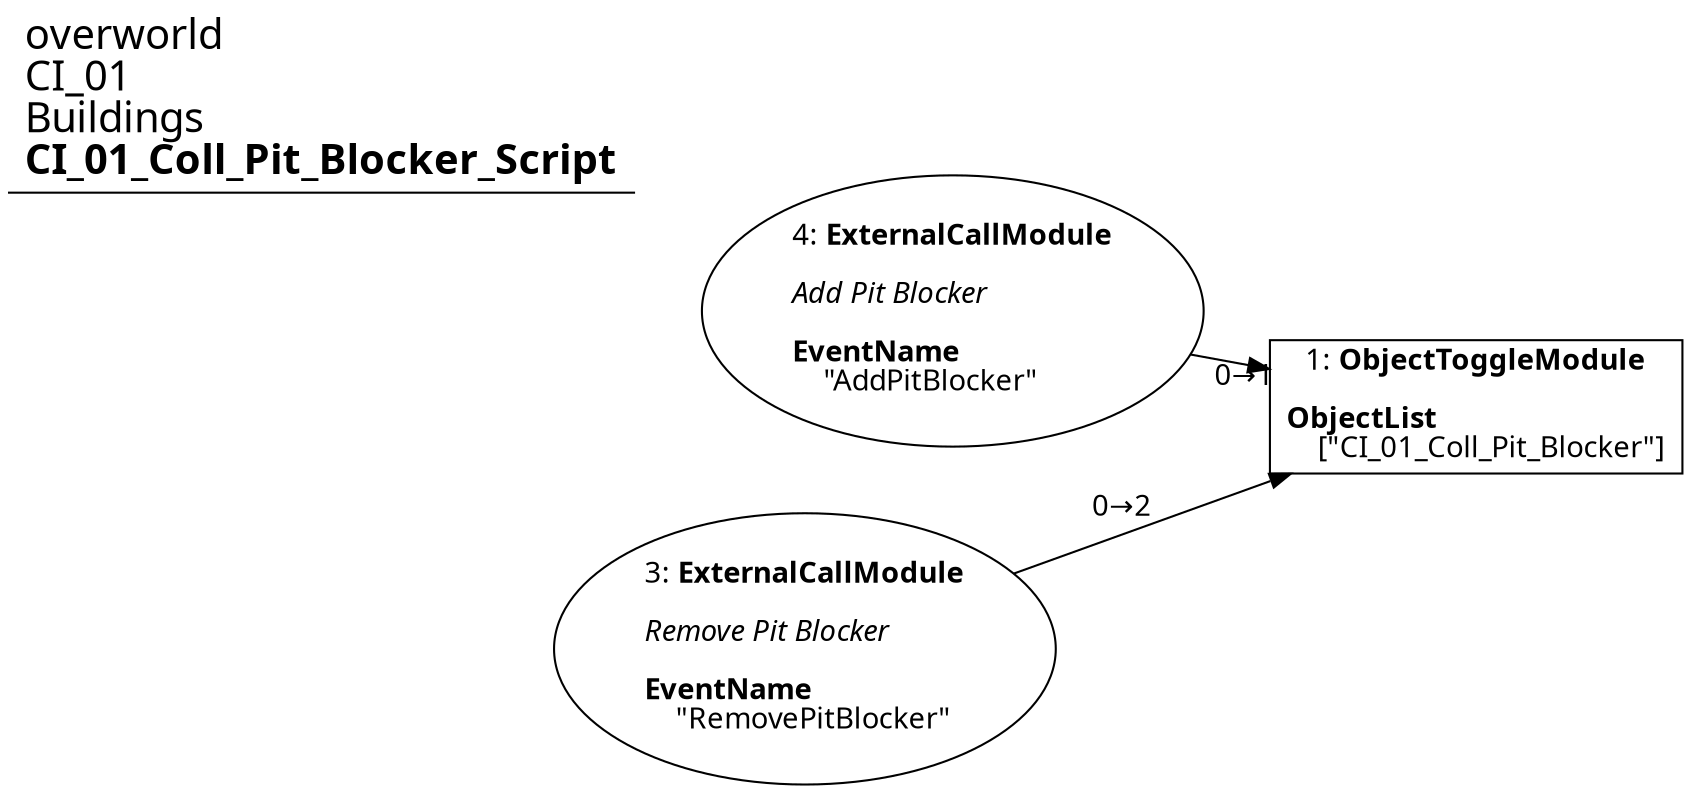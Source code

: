 digraph {
    layout = fdp;
    overlap = prism;
    sep = "+16";
    splines = spline;

    node [ shape = box ];

    graph [ fontname = "Segoe UI" ];
    node [ fontname = "Segoe UI" ];
    edge [ fontname = "Segoe UI" ];

    1 [ label = <1: <b>ObjectToggleModule</b><br/><br/><b>ObjectList</b><br align="left"/>    [&quot;CI_01_Coll_Pit_Blocker&quot;]<br align="left"/>> ];
    1 [ pos = "0.61300004,-0.321!" ];

    3 [ label = <3: <b>ExternalCallModule</b><br/><br/><i>Remove Pit Blocker<br align="left"/></i><br align="left"/><b>EventName</b><br align="left"/>    &quot;RemovePitBlocker&quot;<br align="left"/>> ];
    3 [ shape = oval ]
    3 [ pos = "0.335,-0.45600003!" ];
    3 -> 1 [ label = "0→2" ];

    4 [ label = <4: <b>ExternalCallModule</b><br/><br/><i>Add Pit Blocker<br align="left"/></i><br align="left"/><b>EventName</b><br align="left"/>    &quot;AddPitBlocker&quot;<br align="left"/>> ];
    4 [ shape = oval ]
    4 [ pos = "0.337,-0.26500002!" ];
    4 -> 1 [ label = "0→1" ];

    title [ pos = "0.33400002,-0.264!" ];
    title [ shape = underline ];
    title [ label = <<font point-size="20">overworld<br align="left"/>CI_01<br align="left"/>Buildings<br align="left"/><b>CI_01_Coll_Pit_Blocker_Script</b><br align="left"/></font>> ];
}
